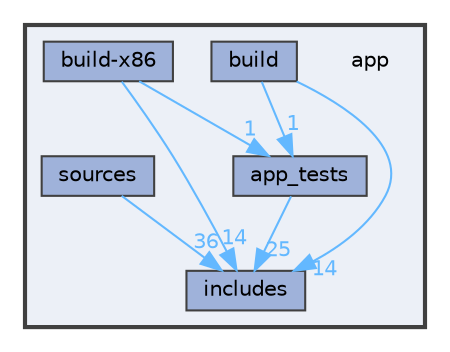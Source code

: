 digraph "app"
{
 // LATEX_PDF_SIZE
  bgcolor="transparent";
  edge [fontname=Helvetica,fontsize=10,labelfontname=Helvetica,labelfontsize=10];
  node [fontname=Helvetica,fontsize=10,shape=box,height=0.2,width=0.4];
  compound=true
  subgraph clusterdir_d422163b96683743ed3963d4aac17747 {
    graph [ bgcolor="#ecf0f7", pencolor="grey25", label="", fontname=Helvetica,fontsize=10 style="filled,bold", URL="dir_d422163b96683743ed3963d4aac17747.html",tooltip=""]
    dir_d422163b96683743ed3963d4aac17747 [shape=plaintext, label="app"];
  dir_233f5a9e11cb958617720b9aa5e796d9 [label="app_tests", fillcolor="#9fb2da", color="grey25", style="filled", URL="dir_233f5a9e11cb958617720b9aa5e796d9.html",tooltip=""];
  dir_a33ac1ae0454e588808c82e859e6db1a [label="build", fillcolor="#9fb2da", color="grey25", style="filled", URL="dir_a33ac1ae0454e588808c82e859e6db1a.html",tooltip=""];
  dir_553b89355dc553d925151a21733cf86f [label="build-x86", fillcolor="#9fb2da", color="grey25", style="filled", URL="dir_553b89355dc553d925151a21733cf86f.html",tooltip=""];
  dir_1c5c03227cca0102ee47bee331c2b55d [label="includes", fillcolor="#9fb2da", color="grey25", style="filled", URL="dir_1c5c03227cca0102ee47bee331c2b55d.html",tooltip=""];
  dir_3f48404d21ee623985261530746c4ec3 [label="sources", fillcolor="#9fb2da", color="grey25", style="filled", URL="dir_3f48404d21ee623985261530746c4ec3.html",tooltip=""];
  }
  dir_233f5a9e11cb958617720b9aa5e796d9->dir_1c5c03227cca0102ee47bee331c2b55d [headlabel="25", labeldistance=1.5 headhref="dir_000001_000016.html" href="dir_000001_000016.html" color="steelblue1" fontcolor="steelblue1"];
  dir_a33ac1ae0454e588808c82e859e6db1a->dir_1c5c03227cca0102ee47bee331c2b55d [headlabel="14", labeldistance=1.5 headhref="dir_000002_000016.html" href="dir_000002_000016.html" color="steelblue1" fontcolor="steelblue1"];
  dir_a33ac1ae0454e588808c82e859e6db1a->dir_233f5a9e11cb958617720b9aa5e796d9 [headlabel="1", labeldistance=1.5 headhref="dir_000002_000001.html" href="dir_000002_000001.html" color="steelblue1" fontcolor="steelblue1"];
  dir_553b89355dc553d925151a21733cf86f->dir_1c5c03227cca0102ee47bee331c2b55d [headlabel="14", labeldistance=1.5 headhref="dir_000003_000016.html" href="dir_000003_000016.html" color="steelblue1" fontcolor="steelblue1"];
  dir_553b89355dc553d925151a21733cf86f->dir_233f5a9e11cb958617720b9aa5e796d9 [headlabel="1", labeldistance=1.5 headhref="dir_000003_000001.html" href="dir_000003_000001.html" color="steelblue1" fontcolor="steelblue1"];
  dir_3f48404d21ee623985261530746c4ec3->dir_1c5c03227cca0102ee47bee331c2b55d [headlabel="36", labeldistance=1.5 headhref="dir_000024_000016.html" href="dir_000024_000016.html" color="steelblue1" fontcolor="steelblue1"];
}
